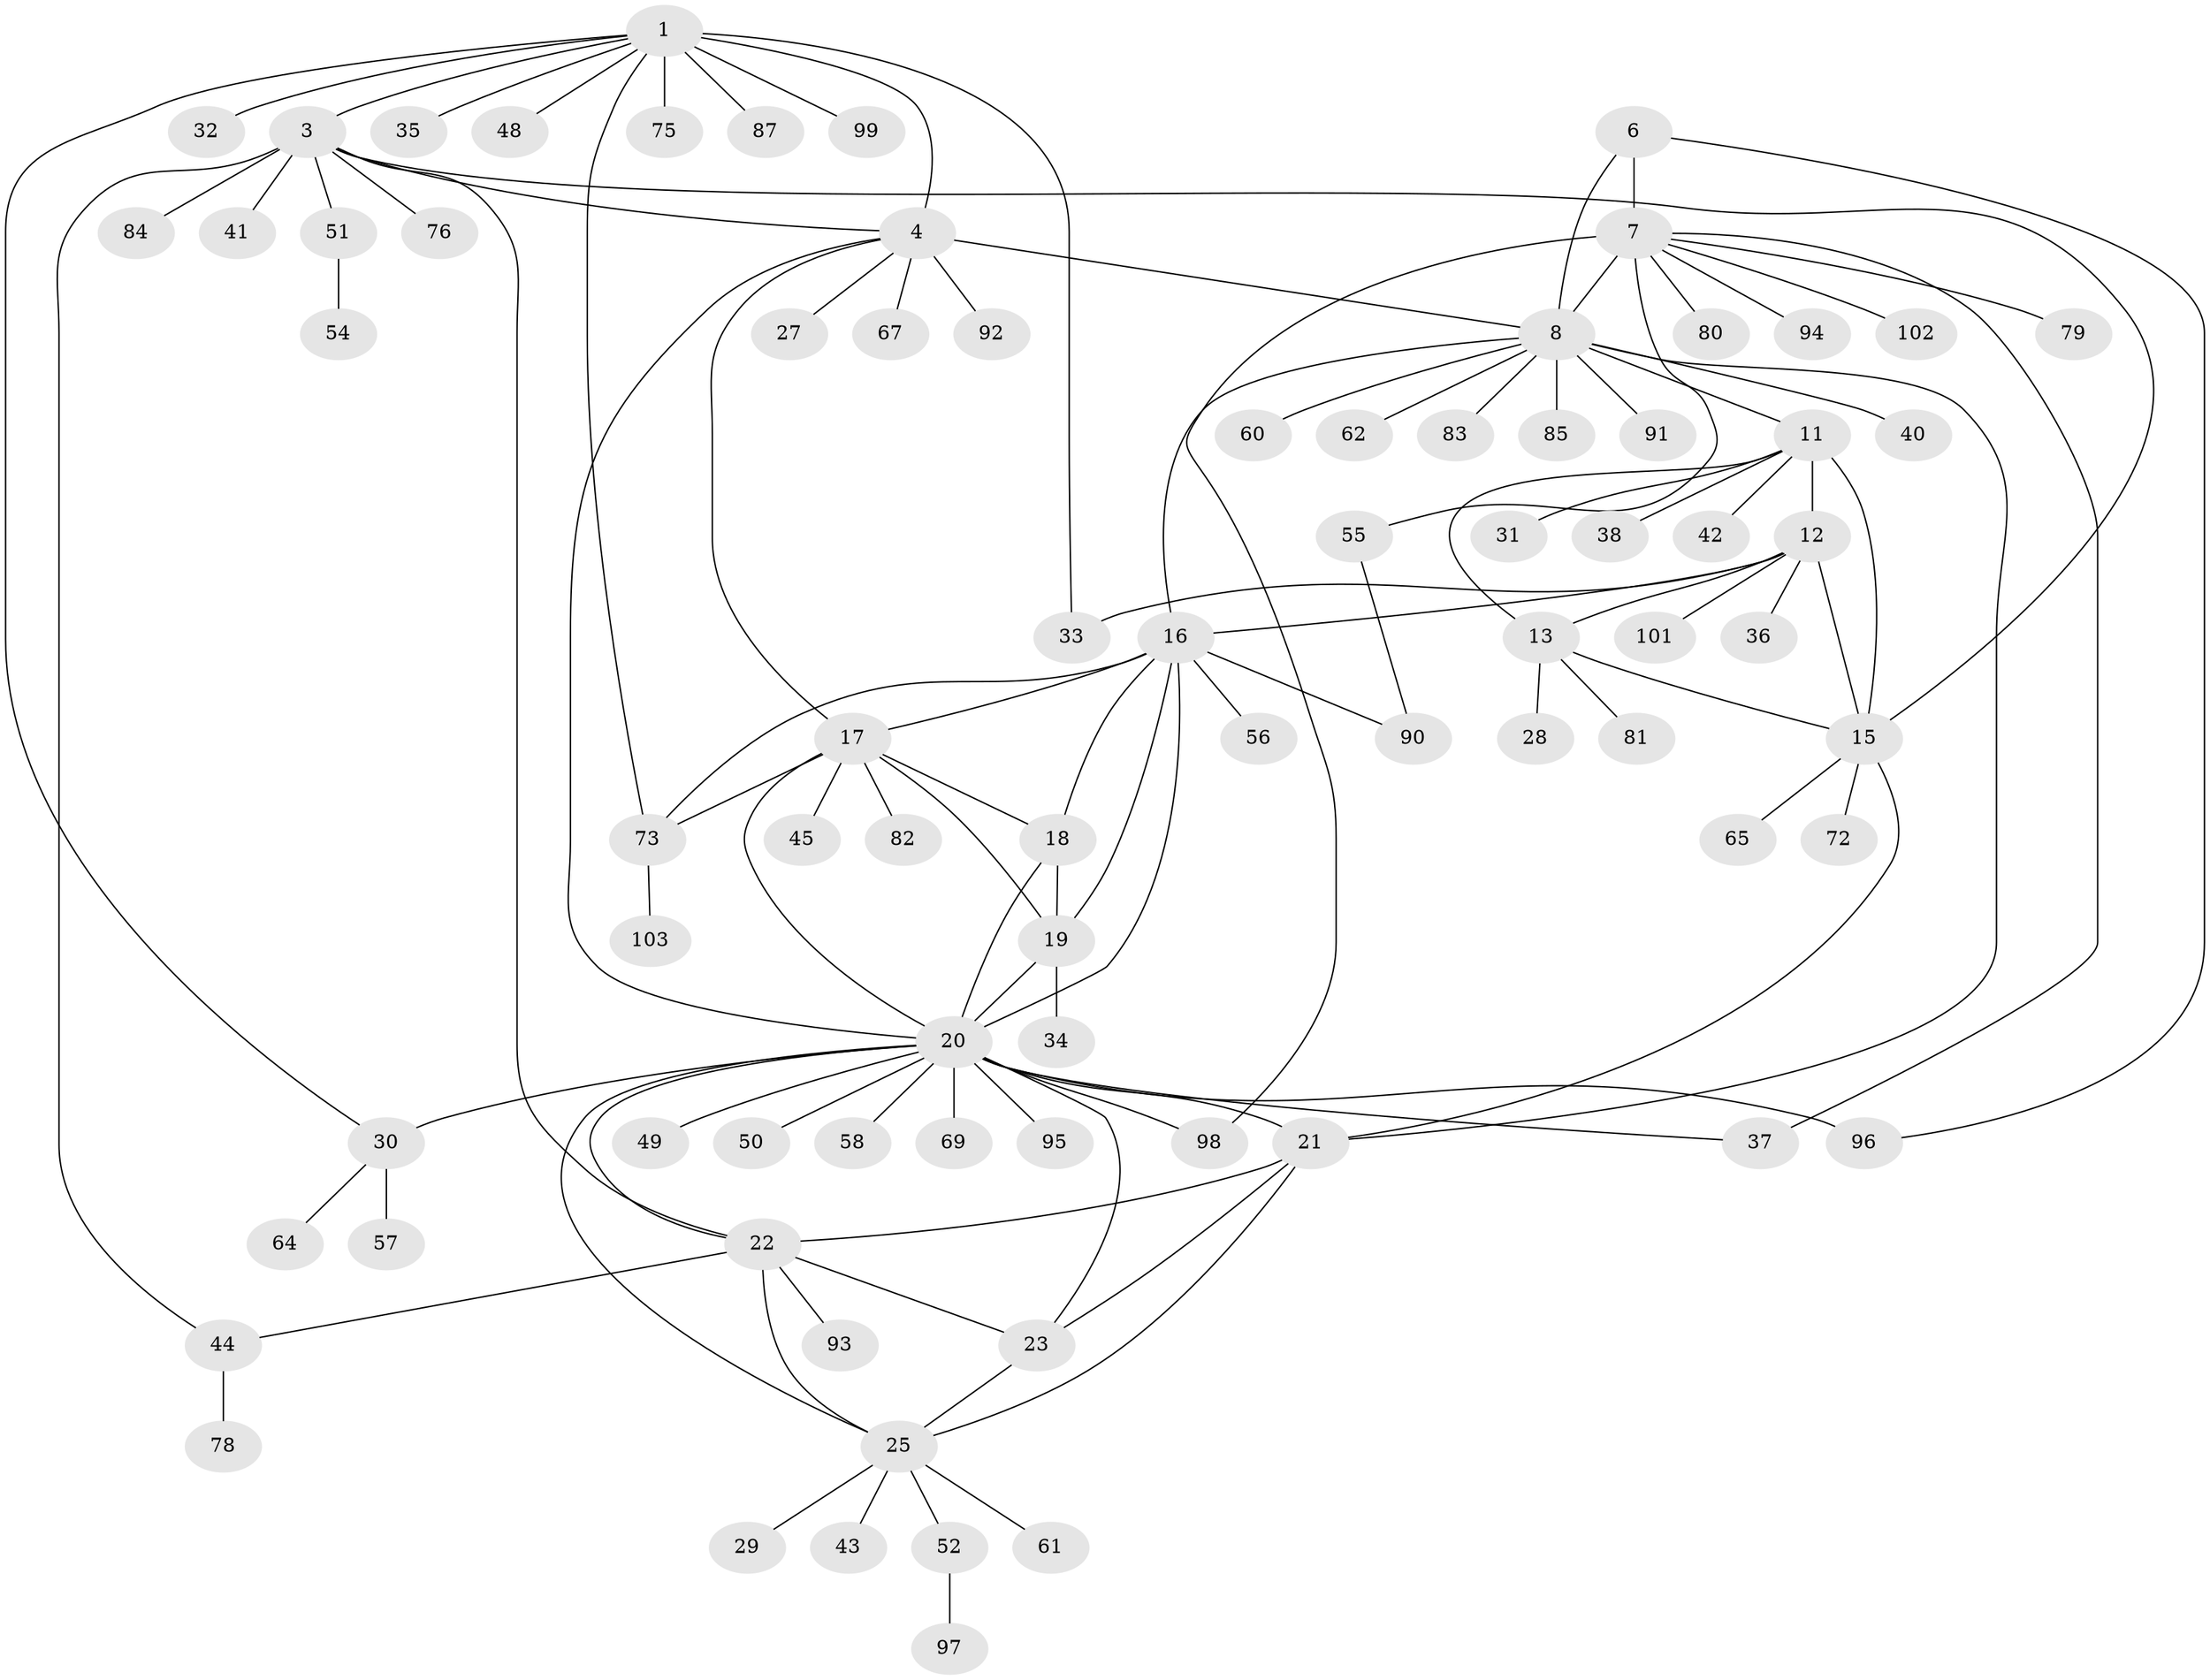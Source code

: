 // Generated by graph-tools (version 1.1) at 2025/24/03/03/25 07:24:14]
// undirected, 80 vertices, 112 edges
graph export_dot {
graph [start="1"]
  node [color=gray90,style=filled];
  1 [super="+2"];
  3 [super="+39"];
  4 [super="+5"];
  6;
  7 [super="+10"];
  8 [super="+9"];
  11 [super="+14"];
  12 [super="+71"];
  13 [super="+47"];
  15 [super="+46"];
  16 [super="+88"];
  17 [super="+66"];
  18 [super="+26"];
  19 [super="+74"];
  20 [super="+24"];
  21;
  22 [super="+59"];
  23 [super="+68"];
  25 [super="+63"];
  27;
  28;
  29;
  30 [super="+89"];
  31 [super="+100"];
  32;
  33;
  34;
  35;
  36;
  37;
  38;
  40;
  41;
  42;
  43;
  44 [super="+53"];
  45;
  48;
  49;
  50;
  51 [super="+70"];
  52;
  54;
  55 [super="+86"];
  56;
  57;
  58;
  60;
  61;
  62;
  64;
  65;
  67;
  69;
  72;
  73 [super="+77"];
  75;
  76;
  78;
  79;
  80 [super="+104"];
  81;
  82;
  83;
  84;
  85;
  87;
  90;
  91;
  92;
  93;
  94;
  95;
  96;
  97;
  98;
  99;
  101;
  102;
  103;
  1 -- 3 [weight=2];
  1 -- 4 [weight=4];
  1 -- 32;
  1 -- 75;
  1 -- 87;
  1 -- 33;
  1 -- 35;
  1 -- 99;
  1 -- 73;
  1 -- 48;
  1 -- 30;
  3 -- 4 [weight=2];
  3 -- 15;
  3 -- 41;
  3 -- 51;
  3 -- 76;
  3 -- 84;
  3 -- 44;
  3 -- 22;
  4 -- 8;
  4 -- 27;
  4 -- 92;
  4 -- 20;
  4 -- 17;
  4 -- 67;
  6 -- 7 [weight=2];
  6 -- 8 [weight=2];
  6 -- 96;
  7 -- 8 [weight=4];
  7 -- 37;
  7 -- 55;
  7 -- 80;
  7 -- 98;
  7 -- 102;
  7 -- 94;
  7 -- 79;
  8 -- 21;
  8 -- 40;
  8 -- 62;
  8 -- 16;
  8 -- 83;
  8 -- 85;
  8 -- 91;
  8 -- 60;
  8 -- 11;
  11 -- 12 [weight=2];
  11 -- 13 [weight=2];
  11 -- 15 [weight=2];
  11 -- 31;
  11 -- 38;
  11 -- 42;
  12 -- 13;
  12 -- 15;
  12 -- 16;
  12 -- 33;
  12 -- 36;
  12 -- 101;
  13 -- 15;
  13 -- 28;
  13 -- 81;
  15 -- 21;
  15 -- 65;
  15 -- 72;
  16 -- 17;
  16 -- 18;
  16 -- 19;
  16 -- 20;
  16 -- 56;
  16 -- 90;
  16 -- 73;
  17 -- 18;
  17 -- 19;
  17 -- 20;
  17 -- 45;
  17 -- 73;
  17 -- 82;
  18 -- 19;
  18 -- 20;
  19 -- 20;
  19 -- 34;
  20 -- 30 [weight=2];
  20 -- 49;
  20 -- 58;
  20 -- 96;
  20 -- 98;
  20 -- 69;
  20 -- 37;
  20 -- 50;
  20 -- 21;
  20 -- 22;
  20 -- 23;
  20 -- 25;
  20 -- 95;
  21 -- 22;
  21 -- 23;
  21 -- 25;
  22 -- 23;
  22 -- 25;
  22 -- 44;
  22 -- 93;
  23 -- 25;
  25 -- 29;
  25 -- 43;
  25 -- 52;
  25 -- 61;
  30 -- 57;
  30 -- 64;
  44 -- 78;
  51 -- 54;
  52 -- 97;
  55 -- 90;
  73 -- 103;
}
